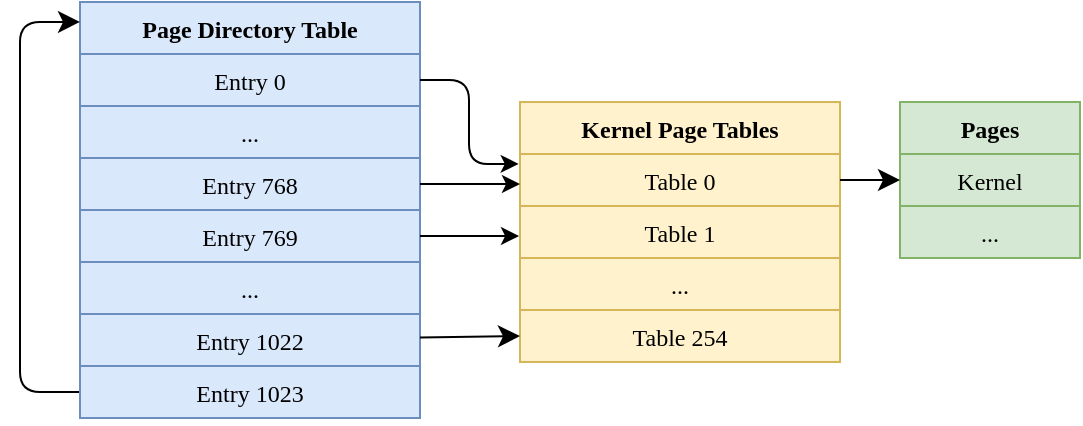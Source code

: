 <mxfile>
    <diagram name="第 1 页" id="mqMLETEW_sxK-47a7DRf">
        <mxGraphModel dx="714" dy="638" grid="1" gridSize="10" guides="1" tooltips="1" connect="1" arrows="1" fold="1" page="1" pageScale="1" pageWidth="827" pageHeight="1169" math="0" shadow="0">
            <root>
                <mxCell id="0"/>
                <mxCell id="1" parent="0"/>
                <mxCell id="SMfsCm32x8PexnDe32GZ-1" value="Page Directory Table" style="swimlane;fontStyle=1;align=center;verticalAlign=top;childLayout=stackLayout;horizontal=1;startSize=26;horizontalStack=0;resizeParent=1;resizeParentMax=0;resizeLast=0;collapsible=1;marginBottom=0;whiteSpace=wrap;html=1;fontFamily=Verdana;fillColor=#dae8fc;strokeColor=#6c8ebf;movable=0;resizable=0;rotatable=0;deletable=0;editable=0;connectable=0;" parent="1" vertex="1">
                    <mxGeometry x="120" y="300" width="170" height="208" as="geometry"/>
                </mxCell>
                <mxCell id="SMfsCm32x8PexnDe32GZ-2" value="Entry 0" style="text;strokeColor=#6c8ebf;fillColor=#dae8fc;align=center;verticalAlign=top;spacingLeft=4;spacingRight=4;overflow=hidden;rotatable=0;points=[[0,0.5],[1,0.5]];portConstraint=eastwest;whiteSpace=wrap;html=1;fontFamily=Verdana;movable=0;resizable=0;deletable=0;editable=0;connectable=0;" parent="SMfsCm32x8PexnDe32GZ-1" vertex="1">
                    <mxGeometry y="26" width="170" height="26" as="geometry"/>
                </mxCell>
                <mxCell id="SMfsCm32x8PexnDe32GZ-4" value="..." style="text;strokeColor=#6c8ebf;fillColor=#dae8fc;align=center;verticalAlign=top;spacingLeft=4;spacingRight=4;overflow=hidden;rotatable=0;points=[[0,0.5],[1,0.5]];portConstraint=eastwest;whiteSpace=wrap;html=1;fontFamily=Verdana;movable=0;resizable=0;deletable=0;editable=0;connectable=0;" parent="SMfsCm32x8PexnDe32GZ-1" vertex="1">
                    <mxGeometry y="52" width="170" height="26" as="geometry"/>
                </mxCell>
                <mxCell id="SMfsCm32x8PexnDe32GZ-199" value="Entry 768" style="text;strokeColor=#6c8ebf;fillColor=#dae8fc;align=center;verticalAlign=top;spacingLeft=4;spacingRight=4;overflow=hidden;rotatable=0;points=[[0,0.5],[1,0.5]];portConstraint=eastwest;whiteSpace=wrap;html=1;fontFamily=Verdana;movable=0;resizable=0;deletable=0;editable=0;connectable=0;" parent="SMfsCm32x8PexnDe32GZ-1" vertex="1">
                    <mxGeometry y="78" width="170" height="26" as="geometry"/>
                </mxCell>
                <mxCell id="SMfsCm32x8PexnDe32GZ-198" value="Entry 769" style="text;strokeColor=#6c8ebf;fillColor=#dae8fc;align=center;verticalAlign=top;spacingLeft=4;spacingRight=4;overflow=hidden;rotatable=0;points=[[0,0.5],[1,0.5]];portConstraint=eastwest;whiteSpace=wrap;html=1;fontFamily=Verdana;movable=0;resizable=0;deletable=0;editable=0;connectable=0;" parent="SMfsCm32x8PexnDe32GZ-1" vertex="1">
                    <mxGeometry y="104" width="170" height="26" as="geometry"/>
                </mxCell>
                <mxCell id="SMfsCm32x8PexnDe32GZ-197" value="..." style="text;strokeColor=#6c8ebf;fillColor=#dae8fc;align=center;verticalAlign=top;spacingLeft=4;spacingRight=4;overflow=hidden;rotatable=0;points=[[0,0.5],[1,0.5]];portConstraint=eastwest;whiteSpace=wrap;html=1;fontFamily=Verdana;movable=0;resizable=0;deletable=0;editable=0;connectable=0;" parent="SMfsCm32x8PexnDe32GZ-1" vertex="1">
                    <mxGeometry y="130" width="170" height="26" as="geometry"/>
                </mxCell>
                <mxCell id="SMfsCm32x8PexnDe32GZ-201" value="Entry 1022" style="text;strokeColor=#6c8ebf;fillColor=#dae8fc;align=center;verticalAlign=top;spacingLeft=4;spacingRight=4;overflow=hidden;rotatable=0;points=[[0,0.5],[1,0.5]];portConstraint=eastwest;whiteSpace=wrap;html=1;fontFamily=Verdana;movable=0;resizable=0;deletable=0;editable=0;connectable=0;" parent="SMfsCm32x8PexnDe32GZ-1" vertex="1">
                    <mxGeometry y="156" width="170" height="26" as="geometry"/>
                </mxCell>
                <mxCell id="SMfsCm32x8PexnDe32GZ-244" style="edgeStyle=orthogonalEdgeStyle;rounded=1;orthogonalLoop=1;jettySize=auto;html=1;exitX=0;exitY=0.5;exitDx=0;exitDy=0;fontSize=12;startSize=8;endSize=8;entryX=0;entryY=0.048;entryDx=0;entryDy=0;entryPerimeter=0;fontFamily=Verdana;strokeColor=default;movable=0;resizable=0;rotatable=0;deletable=0;editable=0;connectable=0;" parent="SMfsCm32x8PexnDe32GZ-1" source="SMfsCm32x8PexnDe32GZ-200" target="SMfsCm32x8PexnDe32GZ-1" edge="1">
                    <mxGeometry relative="1" as="geometry">
                        <mxPoint x="-70.0" y="40.0" as="targetPoint"/>
                        <Array as="points">
                            <mxPoint x="-30" y="195"/>
                            <mxPoint x="-30" y="10"/>
                        </Array>
                    </mxGeometry>
                </mxCell>
                <mxCell id="SMfsCm32x8PexnDe32GZ-200" value="Entry 1023" style="text;strokeColor=#6c8ebf;fillColor=#dae8fc;align=center;verticalAlign=top;spacingLeft=4;spacingRight=4;overflow=hidden;rotatable=0;points=[[0,0.5],[1,0.5]];portConstraint=eastwest;whiteSpace=wrap;html=1;fontFamily=Verdana;movable=0;resizable=0;deletable=0;editable=0;connectable=0;" parent="SMfsCm32x8PexnDe32GZ-1" vertex="1">
                    <mxGeometry y="182" width="170" height="26" as="geometry"/>
                </mxCell>
                <mxCell id="SMfsCm32x8PexnDe32GZ-202" value="Kernel Page Tables" style="swimlane;fontStyle=1;align=center;verticalAlign=top;childLayout=stackLayout;horizontal=1;startSize=26;horizontalStack=0;resizeParent=1;resizeParentMax=0;resizeLast=0;collapsible=1;marginBottom=0;whiteSpace=wrap;html=1;fontFamily=Verdana;fillColor=#fff2cc;strokeColor=#d6b656;movable=0;resizable=0;rotatable=0;deletable=0;editable=0;connectable=0;" parent="1" vertex="1">
                    <mxGeometry x="340" y="350" width="160" height="130" as="geometry"/>
                </mxCell>
                <mxCell id="SMfsCm32x8PexnDe32GZ-203" value="Table 0" style="text;strokeColor=#d6b656;fillColor=#fff2cc;align=center;verticalAlign=top;spacingLeft=4;spacingRight=4;overflow=hidden;rotatable=0;points=[[0,0.5],[1,0.5]];portConstraint=eastwest;whiteSpace=wrap;html=1;fontFamily=Verdana;movable=0;resizable=0;deletable=0;editable=0;connectable=0;" parent="SMfsCm32x8PexnDe32GZ-202" vertex="1">
                    <mxGeometry y="26" width="160" height="26" as="geometry"/>
                </mxCell>
                <mxCell id="SMfsCm32x8PexnDe32GZ-204" value="Table 1" style="text;strokeColor=#d6b656;fillColor=#fff2cc;align=center;verticalAlign=top;spacingLeft=4;spacingRight=4;overflow=hidden;rotatable=0;points=[[0,0.5],[1,0.5]];portConstraint=eastwest;whiteSpace=wrap;html=1;fontFamily=Verdana;movable=0;resizable=0;deletable=0;editable=0;connectable=0;" parent="SMfsCm32x8PexnDe32GZ-202" vertex="1">
                    <mxGeometry y="52" width="160" height="26" as="geometry"/>
                </mxCell>
                <mxCell id="SMfsCm32x8PexnDe32GZ-205" value="..." style="text;strokeColor=#d6b656;fillColor=#fff2cc;align=center;verticalAlign=top;spacingLeft=4;spacingRight=4;overflow=hidden;rotatable=0;points=[[0,0.5],[1,0.5]];portConstraint=eastwest;whiteSpace=wrap;html=1;fontFamily=Verdana;movable=0;resizable=0;deletable=0;editable=0;connectable=0;" parent="SMfsCm32x8PexnDe32GZ-202" vertex="1">
                    <mxGeometry y="78" width="160" height="26" as="geometry"/>
                </mxCell>
                <mxCell id="SMfsCm32x8PexnDe32GZ-206" value="Table 254" style="text;strokeColor=#d6b656;fillColor=#fff2cc;align=center;verticalAlign=top;spacingLeft=4;spacingRight=4;overflow=hidden;rotatable=0;points=[[0,0.5],[1,0.5]];portConstraint=eastwest;whiteSpace=wrap;html=1;fontFamily=Verdana;movable=0;resizable=0;deletable=0;editable=0;connectable=0;" parent="SMfsCm32x8PexnDe32GZ-202" vertex="1">
                    <mxGeometry y="104" width="160" height="26" as="geometry"/>
                </mxCell>
                <mxCell id="SMfsCm32x8PexnDe32GZ-210" value="Pages" style="swimlane;fontStyle=1;align=center;verticalAlign=top;childLayout=stackLayout;horizontal=1;startSize=26;horizontalStack=0;resizeParent=1;resizeParentMax=0;resizeLast=0;collapsible=1;marginBottom=0;whiteSpace=wrap;html=1;fontFamily=Verdana;fillColor=#d5e8d4;strokeColor=#82b366;movable=0;resizable=0;rotatable=0;deletable=0;editable=0;connectable=0;" parent="1" vertex="1">
                    <mxGeometry x="530" y="350" width="90" height="78" as="geometry"/>
                </mxCell>
                <mxCell id="SMfsCm32x8PexnDe32GZ-211" value="Kernel" style="text;strokeColor=#82b366;fillColor=#d5e8d4;align=center;verticalAlign=top;spacingLeft=4;spacingRight=4;overflow=hidden;rotatable=0;points=[[0,0.5],[1,0.5]];portConstraint=eastwest;whiteSpace=wrap;html=1;fontFamily=Verdana;movable=0;resizable=0;deletable=0;editable=0;connectable=0;" parent="SMfsCm32x8PexnDe32GZ-210" vertex="1">
                    <mxGeometry y="26" width="90" height="26" as="geometry"/>
                </mxCell>
                <mxCell id="SMfsCm32x8PexnDe32GZ-213" value="..." style="text;strokeColor=#82b366;fillColor=#d5e8d4;align=center;verticalAlign=top;spacingLeft=4;spacingRight=4;overflow=hidden;rotatable=0;points=[[0,0.5],[1,0.5]];portConstraint=eastwest;whiteSpace=wrap;html=1;fontFamily=Verdana;movable=0;resizable=0;deletable=0;editable=0;connectable=0;" parent="SMfsCm32x8PexnDe32GZ-210" vertex="1">
                    <mxGeometry y="52" width="90" height="26" as="geometry"/>
                </mxCell>
                <mxCell id="SMfsCm32x8PexnDe32GZ-247" style="edgeStyle=none;curved=1;rounded=0;orthogonalLoop=1;jettySize=auto;html=1;fontSize=12;startSize=8;endSize=8;fontFamily=Verdana;movable=0;resizable=0;rotatable=0;deletable=0;editable=0;connectable=0;" parent="1" source="SMfsCm32x8PexnDe32GZ-201" edge="1">
                    <mxGeometry relative="1" as="geometry">
                        <mxPoint x="340" y="467" as="targetPoint"/>
                    </mxGeometry>
                </mxCell>
                <mxCell id="SMfsCm32x8PexnDe32GZ-248" style="edgeStyle=none;curved=1;rounded=0;orthogonalLoop=1;jettySize=auto;html=1;exitX=1;exitY=0.5;exitDx=0;exitDy=0;entryX=0;entryY=0.5;entryDx=0;entryDy=0;fontSize=12;startSize=8;endSize=8;fontFamily=Verdana;movable=0;resizable=0;rotatable=0;deletable=0;editable=0;connectable=0;" parent="1" source="SMfsCm32x8PexnDe32GZ-203" target="SMfsCm32x8PexnDe32GZ-210" edge="1">
                    <mxGeometry relative="1" as="geometry"/>
                </mxCell>
                <mxCell id="2" style="edgeStyle=elbowEdgeStyle;html=1;entryX=-0.004;entryY=0.19;entryDx=0;entryDy=0;entryPerimeter=0;movable=0;resizable=0;rotatable=0;deletable=0;editable=0;connectable=0;" edge="1" parent="1" source="SMfsCm32x8PexnDe32GZ-2" target="SMfsCm32x8PexnDe32GZ-203">
                    <mxGeometry relative="1" as="geometry"/>
                </mxCell>
                <mxCell id="3" style="edgeStyle=orthogonalEdgeStyle;rounded=1;html=1;strokeColor=default;movable=0;resizable=0;rotatable=0;deletable=0;editable=0;connectable=0;" edge="1" parent="1" source="SMfsCm32x8PexnDe32GZ-199">
                    <mxGeometry relative="1" as="geometry">
                        <mxPoint x="340" y="391" as="targetPoint"/>
                    </mxGeometry>
                </mxCell>
                <mxCell id="4" style="edgeStyle=orthogonalEdgeStyle;rounded=1;html=1;entryX=-0.003;entryY=0.578;entryDx=0;entryDy=0;entryPerimeter=0;strokeColor=default;movable=0;resizable=0;rotatable=0;deletable=0;editable=0;connectable=0;" edge="1" parent="1" source="SMfsCm32x8PexnDe32GZ-198" target="SMfsCm32x8PexnDe32GZ-204">
                    <mxGeometry relative="1" as="geometry"/>
                </mxCell>
            </root>
        </mxGraphModel>
    </diagram>
</mxfile>